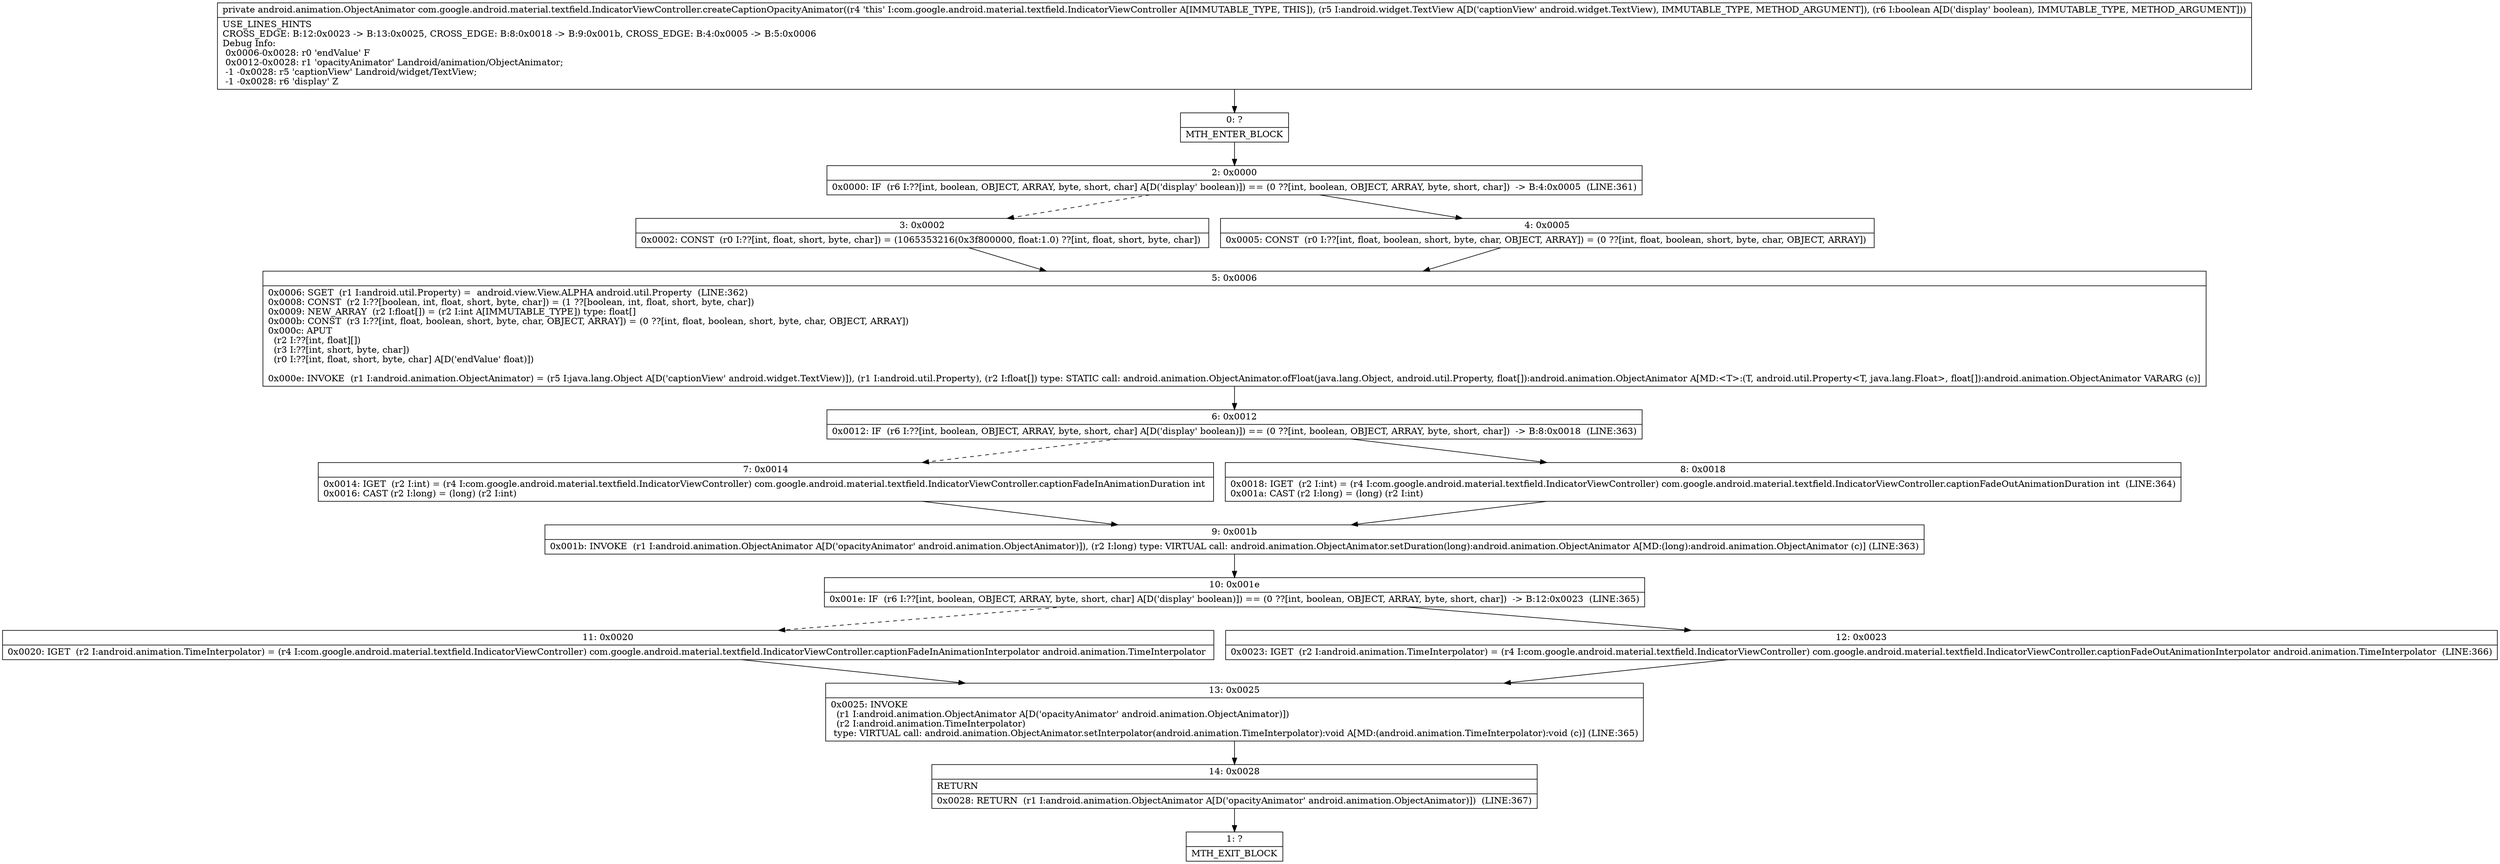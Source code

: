 digraph "CFG forcom.google.android.material.textfield.IndicatorViewController.createCaptionOpacityAnimator(Landroid\/widget\/TextView;Z)Landroid\/animation\/ObjectAnimator;" {
Node_0 [shape=record,label="{0\:\ ?|MTH_ENTER_BLOCK\l}"];
Node_2 [shape=record,label="{2\:\ 0x0000|0x0000: IF  (r6 I:??[int, boolean, OBJECT, ARRAY, byte, short, char] A[D('display' boolean)]) == (0 ??[int, boolean, OBJECT, ARRAY, byte, short, char])  \-\> B:4:0x0005  (LINE:361)\l}"];
Node_3 [shape=record,label="{3\:\ 0x0002|0x0002: CONST  (r0 I:??[int, float, short, byte, char]) = (1065353216(0x3f800000, float:1.0) ??[int, float, short, byte, char]) \l}"];
Node_5 [shape=record,label="{5\:\ 0x0006|0x0006: SGET  (r1 I:android.util.Property) =  android.view.View.ALPHA android.util.Property  (LINE:362)\l0x0008: CONST  (r2 I:??[boolean, int, float, short, byte, char]) = (1 ??[boolean, int, float, short, byte, char]) \l0x0009: NEW_ARRAY  (r2 I:float[]) = (r2 I:int A[IMMUTABLE_TYPE]) type: float[] \l0x000b: CONST  (r3 I:??[int, float, boolean, short, byte, char, OBJECT, ARRAY]) = (0 ??[int, float, boolean, short, byte, char, OBJECT, ARRAY]) \l0x000c: APUT  \l  (r2 I:??[int, float][])\l  (r3 I:??[int, short, byte, char])\l  (r0 I:??[int, float, short, byte, char] A[D('endValue' float)])\l \l0x000e: INVOKE  (r1 I:android.animation.ObjectAnimator) = (r5 I:java.lang.Object A[D('captionView' android.widget.TextView)]), (r1 I:android.util.Property), (r2 I:float[]) type: STATIC call: android.animation.ObjectAnimator.ofFloat(java.lang.Object, android.util.Property, float[]):android.animation.ObjectAnimator A[MD:\<T\>:(T, android.util.Property\<T, java.lang.Float\>, float[]):android.animation.ObjectAnimator VARARG (c)]\l}"];
Node_6 [shape=record,label="{6\:\ 0x0012|0x0012: IF  (r6 I:??[int, boolean, OBJECT, ARRAY, byte, short, char] A[D('display' boolean)]) == (0 ??[int, boolean, OBJECT, ARRAY, byte, short, char])  \-\> B:8:0x0018  (LINE:363)\l}"];
Node_7 [shape=record,label="{7\:\ 0x0014|0x0014: IGET  (r2 I:int) = (r4 I:com.google.android.material.textfield.IndicatorViewController) com.google.android.material.textfield.IndicatorViewController.captionFadeInAnimationDuration int \l0x0016: CAST (r2 I:long) = (long) (r2 I:int) \l}"];
Node_9 [shape=record,label="{9\:\ 0x001b|0x001b: INVOKE  (r1 I:android.animation.ObjectAnimator A[D('opacityAnimator' android.animation.ObjectAnimator)]), (r2 I:long) type: VIRTUAL call: android.animation.ObjectAnimator.setDuration(long):android.animation.ObjectAnimator A[MD:(long):android.animation.ObjectAnimator (c)] (LINE:363)\l}"];
Node_10 [shape=record,label="{10\:\ 0x001e|0x001e: IF  (r6 I:??[int, boolean, OBJECT, ARRAY, byte, short, char] A[D('display' boolean)]) == (0 ??[int, boolean, OBJECT, ARRAY, byte, short, char])  \-\> B:12:0x0023  (LINE:365)\l}"];
Node_11 [shape=record,label="{11\:\ 0x0020|0x0020: IGET  (r2 I:android.animation.TimeInterpolator) = (r4 I:com.google.android.material.textfield.IndicatorViewController) com.google.android.material.textfield.IndicatorViewController.captionFadeInAnimationInterpolator android.animation.TimeInterpolator \l}"];
Node_13 [shape=record,label="{13\:\ 0x0025|0x0025: INVOKE  \l  (r1 I:android.animation.ObjectAnimator A[D('opacityAnimator' android.animation.ObjectAnimator)])\l  (r2 I:android.animation.TimeInterpolator)\l type: VIRTUAL call: android.animation.ObjectAnimator.setInterpolator(android.animation.TimeInterpolator):void A[MD:(android.animation.TimeInterpolator):void (c)] (LINE:365)\l}"];
Node_14 [shape=record,label="{14\:\ 0x0028|RETURN\l|0x0028: RETURN  (r1 I:android.animation.ObjectAnimator A[D('opacityAnimator' android.animation.ObjectAnimator)])  (LINE:367)\l}"];
Node_1 [shape=record,label="{1\:\ ?|MTH_EXIT_BLOCK\l}"];
Node_12 [shape=record,label="{12\:\ 0x0023|0x0023: IGET  (r2 I:android.animation.TimeInterpolator) = (r4 I:com.google.android.material.textfield.IndicatorViewController) com.google.android.material.textfield.IndicatorViewController.captionFadeOutAnimationInterpolator android.animation.TimeInterpolator  (LINE:366)\l}"];
Node_8 [shape=record,label="{8\:\ 0x0018|0x0018: IGET  (r2 I:int) = (r4 I:com.google.android.material.textfield.IndicatorViewController) com.google.android.material.textfield.IndicatorViewController.captionFadeOutAnimationDuration int  (LINE:364)\l0x001a: CAST (r2 I:long) = (long) (r2 I:int) \l}"];
Node_4 [shape=record,label="{4\:\ 0x0005|0x0005: CONST  (r0 I:??[int, float, boolean, short, byte, char, OBJECT, ARRAY]) = (0 ??[int, float, boolean, short, byte, char, OBJECT, ARRAY]) \l}"];
MethodNode[shape=record,label="{private android.animation.ObjectAnimator com.google.android.material.textfield.IndicatorViewController.createCaptionOpacityAnimator((r4 'this' I:com.google.android.material.textfield.IndicatorViewController A[IMMUTABLE_TYPE, THIS]), (r5 I:android.widget.TextView A[D('captionView' android.widget.TextView), IMMUTABLE_TYPE, METHOD_ARGUMENT]), (r6 I:boolean A[D('display' boolean), IMMUTABLE_TYPE, METHOD_ARGUMENT]))  | USE_LINES_HINTS\lCROSS_EDGE: B:12:0x0023 \-\> B:13:0x0025, CROSS_EDGE: B:8:0x0018 \-\> B:9:0x001b, CROSS_EDGE: B:4:0x0005 \-\> B:5:0x0006\lDebug Info:\l  0x0006\-0x0028: r0 'endValue' F\l  0x0012\-0x0028: r1 'opacityAnimator' Landroid\/animation\/ObjectAnimator;\l  \-1 \-0x0028: r5 'captionView' Landroid\/widget\/TextView;\l  \-1 \-0x0028: r6 'display' Z\l}"];
MethodNode -> Node_0;Node_0 -> Node_2;
Node_2 -> Node_3[style=dashed];
Node_2 -> Node_4;
Node_3 -> Node_5;
Node_5 -> Node_6;
Node_6 -> Node_7[style=dashed];
Node_6 -> Node_8;
Node_7 -> Node_9;
Node_9 -> Node_10;
Node_10 -> Node_11[style=dashed];
Node_10 -> Node_12;
Node_11 -> Node_13;
Node_13 -> Node_14;
Node_14 -> Node_1;
Node_12 -> Node_13;
Node_8 -> Node_9;
Node_4 -> Node_5;
}

